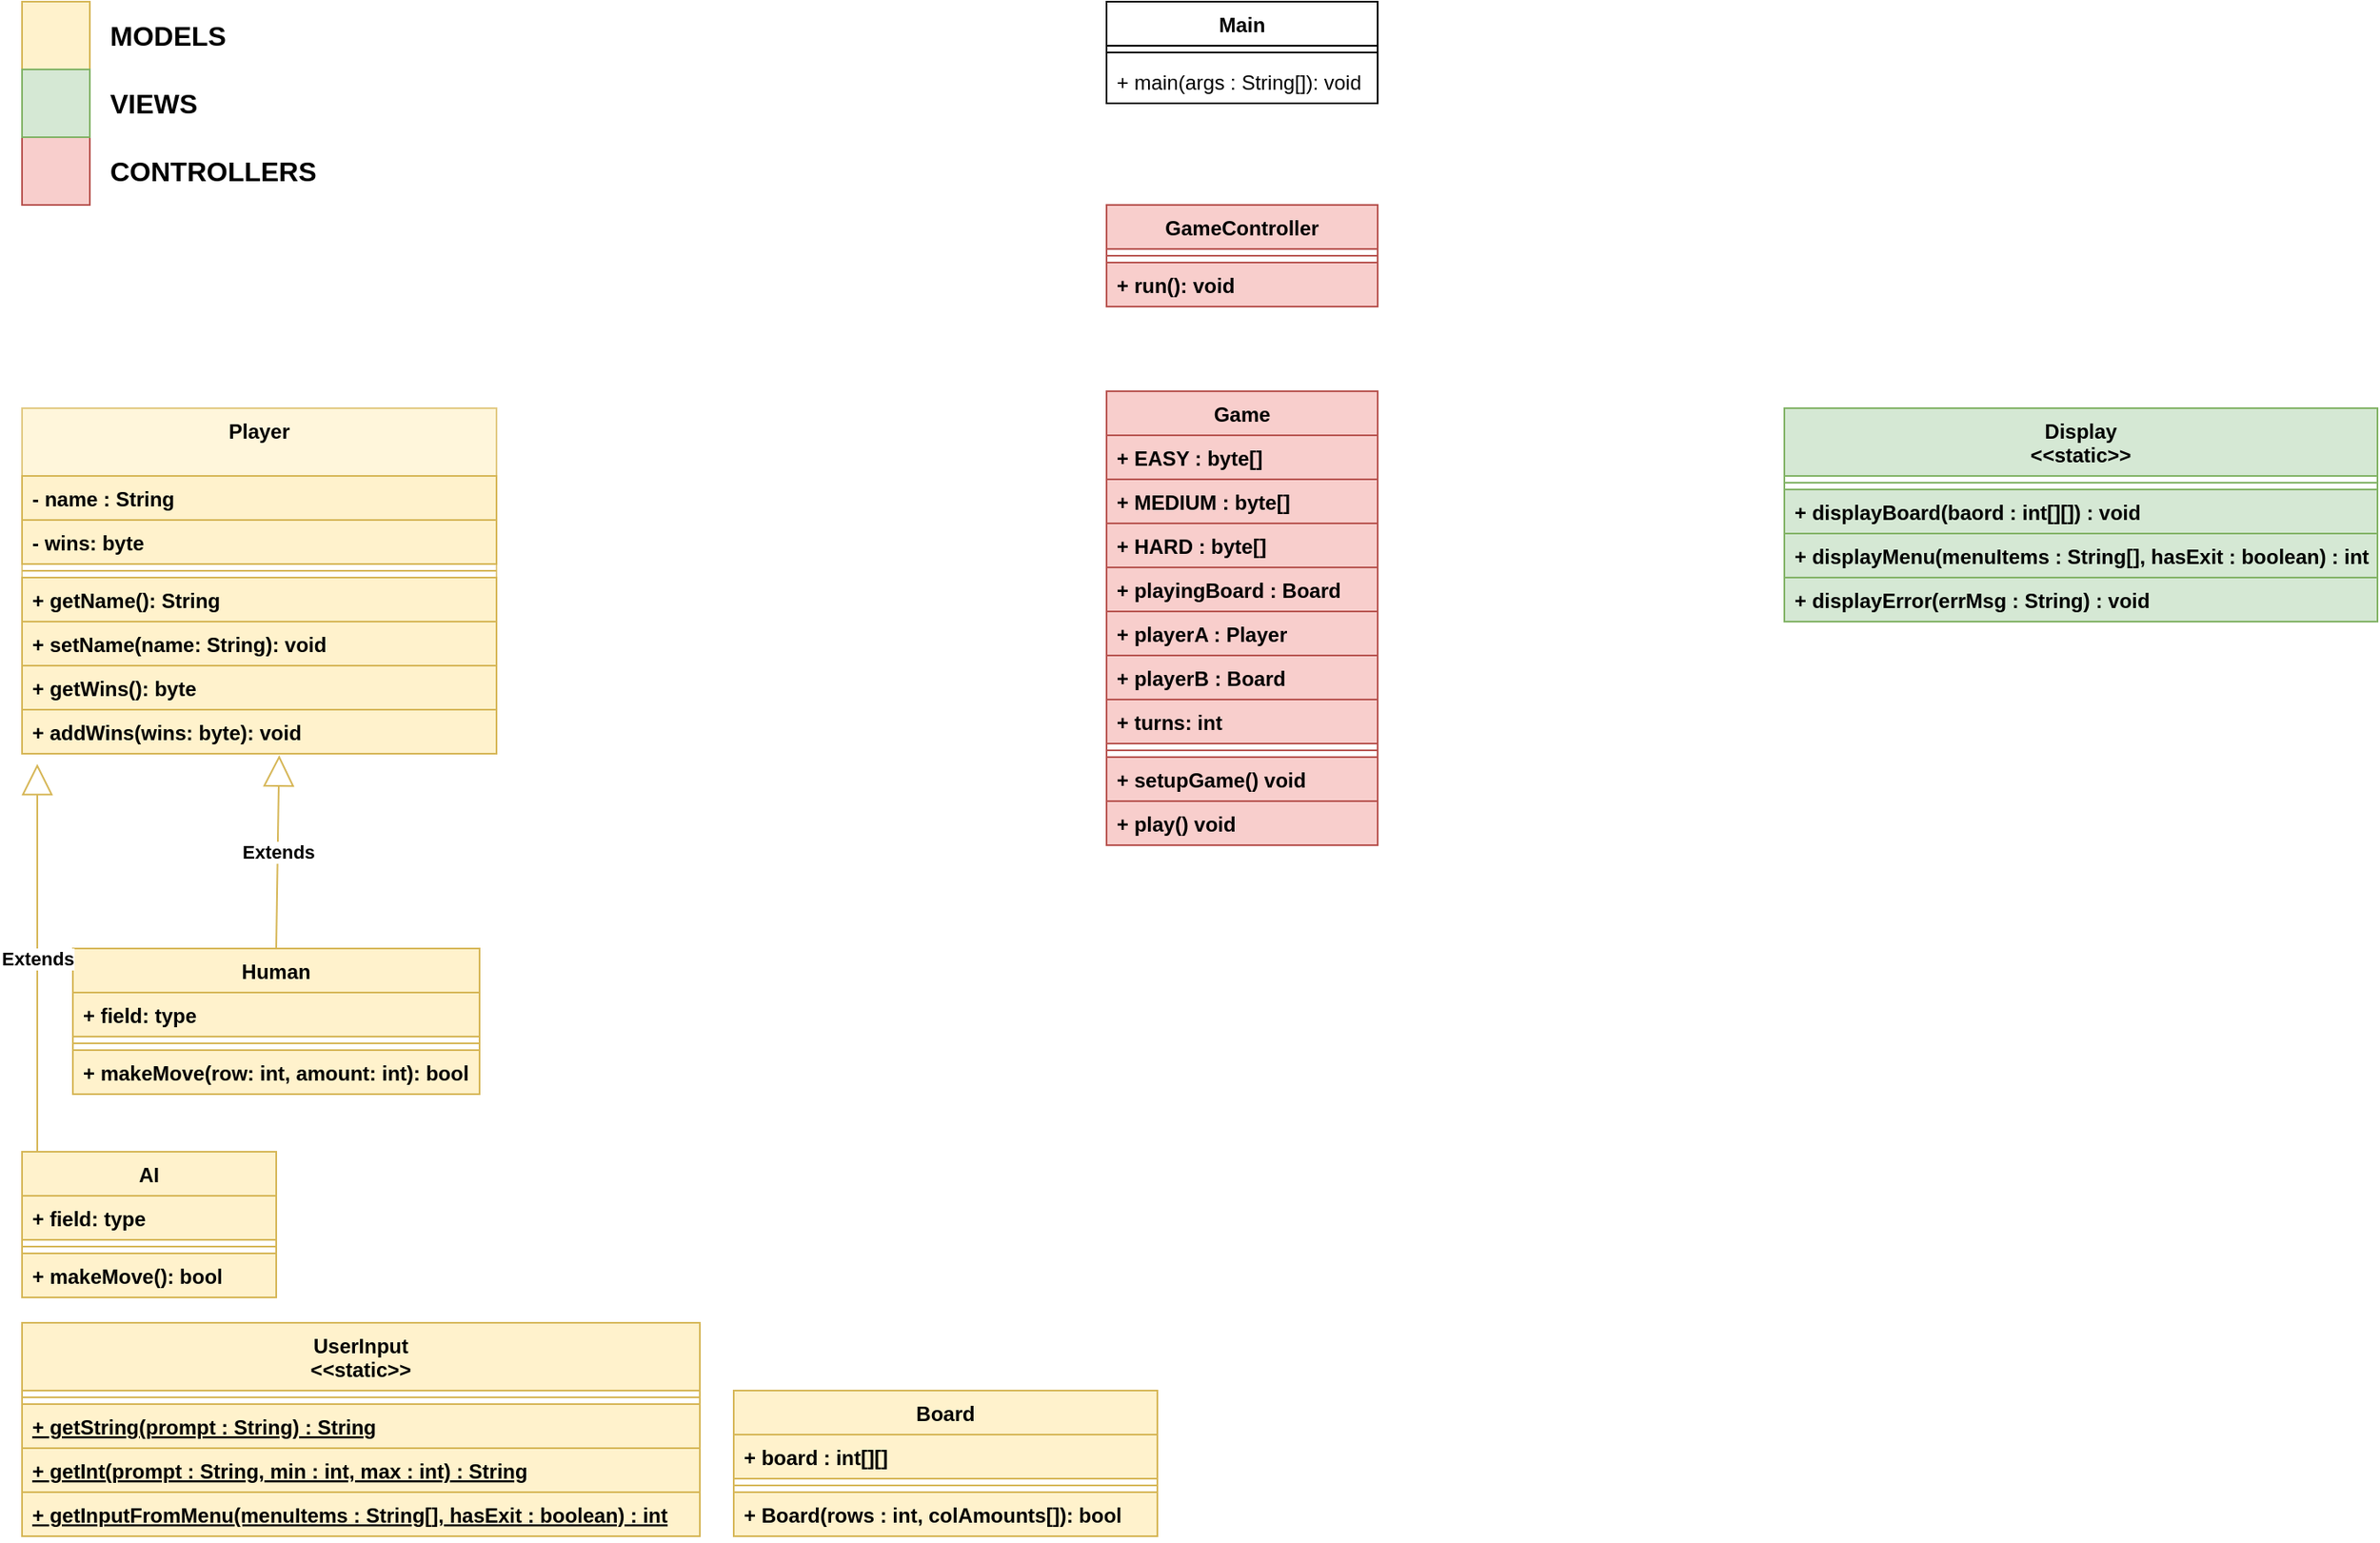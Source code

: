 <mxfile version="14.2.4" type="github">
  <diagram id="pWFZoJegDxwp1GIt3hyY" name="Page-1">
    <mxGraphModel dx="1221" dy="688" grid="1" gridSize="10" guides="1" tooltips="1" connect="1" arrows="1" fold="1" page="1" pageScale="1" pageWidth="1600" pageHeight="900" math="0" shadow="0">
      <root>
        <mxCell id="0" />
        <mxCell id="1" parent="0" />
        <mxCell id="VOlmGwm0vwUfIrTgHVUh-1" value="Main" style="swimlane;fontStyle=1;align=center;verticalAlign=top;childLayout=stackLayout;horizontal=1;startSize=26;horizontalStack=0;resizeParent=1;resizeParentMax=0;resizeLast=0;collapsible=1;marginBottom=0;" parent="1" vertex="1">
          <mxGeometry x="680" y="40" width="160" height="60" as="geometry" />
        </mxCell>
        <mxCell id="VOlmGwm0vwUfIrTgHVUh-3" value="" style="line;strokeWidth=1;fillColor=none;align=left;verticalAlign=middle;spacingTop=-1;spacingLeft=3;spacingRight=3;rotatable=0;labelPosition=right;points=[];portConstraint=eastwest;" parent="VOlmGwm0vwUfIrTgHVUh-1" vertex="1">
          <mxGeometry y="26" width="160" height="8" as="geometry" />
        </mxCell>
        <mxCell id="VOlmGwm0vwUfIrTgHVUh-4" value="+ main(args : String[]): void" style="text;strokeColor=none;fillColor=none;align=left;verticalAlign=top;spacingLeft=4;spacingRight=4;overflow=hidden;rotatable=0;points=[[0,0.5],[1,0.5]];portConstraint=eastwest;" parent="VOlmGwm0vwUfIrTgHVUh-1" vertex="1">
          <mxGeometry y="34" width="160" height="26" as="geometry" />
        </mxCell>
        <mxCell id="VOlmGwm0vwUfIrTgHVUh-5" value="GameController" style="swimlane;fontStyle=1;align=center;verticalAlign=top;childLayout=stackLayout;horizontal=1;startSize=26;horizontalStack=0;resizeParent=1;resizeParentMax=0;resizeLast=0;collapsible=1;marginBottom=0;fillColor=#f8cecc;strokeColor=#b85450;" parent="1" vertex="1">
          <mxGeometry x="680" y="160" width="160" height="60" as="geometry" />
        </mxCell>
        <mxCell id="VOlmGwm0vwUfIrTgHVUh-6" value="" style="line;strokeWidth=1;fillColor=#f8cecc;align=left;verticalAlign=middle;spacingTop=-1;spacingLeft=3;spacingRight=3;rotatable=0;labelPosition=right;points=[];portConstraint=eastwest;strokeColor=#b85450;fontStyle=1" parent="VOlmGwm0vwUfIrTgHVUh-5" vertex="1">
          <mxGeometry y="26" width="160" height="8" as="geometry" />
        </mxCell>
        <mxCell id="VOlmGwm0vwUfIrTgHVUh-7" value="+ run(): void" style="text;strokeColor=#b85450;fillColor=#f8cecc;align=left;verticalAlign=top;spacingLeft=4;spacingRight=4;overflow=hidden;rotatable=0;points=[[0,0.5],[1,0.5]];portConstraint=eastwest;fontStyle=1" parent="VOlmGwm0vwUfIrTgHVUh-5" vertex="1">
          <mxGeometry y="34" width="160" height="26" as="geometry" />
        </mxCell>
        <mxCell id="VOlmGwm0vwUfIrTgHVUh-8" value="Player" style="swimlane;fontStyle=1;align=center;verticalAlign=top;childLayout=stackLayout;horizontal=1;startSize=40;horizontalStack=0;resizeParent=1;resizeParentMax=0;resizeLast=0;collapsible=1;marginBottom=0;opacity=70;fillColor=#fff2cc;strokeColor=#d6b656;" parent="1" vertex="1">
          <mxGeometry x="40" y="280" width="280" height="204" as="geometry">
            <mxRectangle x="150" y="70" width="110" height="30" as="alternateBounds" />
          </mxGeometry>
        </mxCell>
        <mxCell id="VOlmGwm0vwUfIrTgHVUh-9" value="- name : String" style="text;align=left;verticalAlign=top;spacingLeft=4;spacingRight=4;overflow=hidden;rotatable=0;points=[[0,0.5],[1,0.5]];portConstraint=eastwest;fillColor=#fff2cc;strokeColor=#d6b656;fontStyle=1" parent="VOlmGwm0vwUfIrTgHVUh-8" vertex="1">
          <mxGeometry y="40" width="280" height="26" as="geometry" />
        </mxCell>
        <mxCell id="VOlmGwm0vwUfIrTgHVUh-10" value="- wins: byte" style="text;align=left;verticalAlign=top;spacingLeft=4;spacingRight=4;overflow=hidden;rotatable=0;points=[[0,0.5],[1,0.5]];portConstraint=eastwest;fillColor=#fff2cc;strokeColor=#d6b656;fontStyle=1" parent="VOlmGwm0vwUfIrTgHVUh-8" vertex="1">
          <mxGeometry y="66" width="280" height="26" as="geometry" />
        </mxCell>
        <mxCell id="VOlmGwm0vwUfIrTgHVUh-11" value="" style="line;strokeWidth=1;align=left;verticalAlign=middle;spacingTop=-1;spacingLeft=3;spacingRight=3;rotatable=0;labelPosition=right;points=[];portConstraint=eastwest;fillColor=#fff2cc;strokeColor=#d6b656;fontStyle=1" parent="VOlmGwm0vwUfIrTgHVUh-8" vertex="1">
          <mxGeometry y="92" width="280" height="8" as="geometry" />
        </mxCell>
        <mxCell id="VOlmGwm0vwUfIrTgHVUh-12" value="+ getName(): String" style="text;align=left;verticalAlign=top;spacingLeft=4;spacingRight=4;overflow=hidden;rotatable=0;points=[[0,0.5],[1,0.5]];portConstraint=eastwest;fillColor=#fff2cc;strokeColor=#d6b656;fontStyle=1" parent="VOlmGwm0vwUfIrTgHVUh-8" vertex="1">
          <mxGeometry y="100" width="280" height="26" as="geometry" />
        </mxCell>
        <mxCell id="VOlmGwm0vwUfIrTgHVUh-13" value="+ setName(name: String): void" style="text;align=left;verticalAlign=top;spacingLeft=4;spacingRight=4;overflow=hidden;rotatable=0;points=[[0,0.5],[1,0.5]];portConstraint=eastwest;fillColor=#fff2cc;strokeColor=#d6b656;fontStyle=1" parent="VOlmGwm0vwUfIrTgHVUh-8" vertex="1">
          <mxGeometry y="126" width="280" height="26" as="geometry" />
        </mxCell>
        <mxCell id="VOlmGwm0vwUfIrTgHVUh-14" value="+ getWins(): byte" style="text;align=left;verticalAlign=top;spacingLeft=4;spacingRight=4;overflow=hidden;rotatable=0;points=[[0,0.5],[1,0.5]];portConstraint=eastwest;fillColor=#fff2cc;strokeColor=#d6b656;fontStyle=1" parent="VOlmGwm0vwUfIrTgHVUh-8" vertex="1">
          <mxGeometry y="152" width="280" height="26" as="geometry" />
        </mxCell>
        <mxCell id="VOlmGwm0vwUfIrTgHVUh-15" value="+ addWins(wins: byte): void" style="text;align=left;verticalAlign=top;spacingLeft=4;spacingRight=4;overflow=hidden;rotatable=0;points=[[0,0.5],[1,0.5]];portConstraint=eastwest;fillColor=#fff2cc;strokeColor=#d6b656;fontStyle=1" parent="VOlmGwm0vwUfIrTgHVUh-8" vertex="1">
          <mxGeometry y="178" width="280" height="26" as="geometry" />
        </mxCell>
        <mxCell id="VOlmGwm0vwUfIrTgHVUh-16" value="Human" style="swimlane;fontStyle=1;align=center;verticalAlign=top;childLayout=stackLayout;horizontal=1;startSize=26;horizontalStack=0;resizeParent=1;resizeParentMax=0;resizeLast=0;collapsible=1;marginBottom=0;fillColor=#fff2cc;strokeColor=#d6b656;" parent="1" vertex="1">
          <mxGeometry x="70" y="599" width="240" height="86" as="geometry" />
        </mxCell>
        <mxCell id="VOlmGwm0vwUfIrTgHVUh-17" value="+ field: type" style="text;align=left;verticalAlign=top;spacingLeft=4;spacingRight=4;overflow=hidden;rotatable=0;points=[[0,0.5],[1,0.5]];portConstraint=eastwest;fillColor=#fff2cc;strokeColor=#d6b656;fontStyle=1" parent="VOlmGwm0vwUfIrTgHVUh-16" vertex="1">
          <mxGeometry y="26" width="240" height="26" as="geometry" />
        </mxCell>
        <mxCell id="VOlmGwm0vwUfIrTgHVUh-18" value="" style="line;strokeWidth=1;align=left;verticalAlign=middle;spacingTop=-1;spacingLeft=3;spacingRight=3;rotatable=0;labelPosition=right;points=[];portConstraint=eastwest;fillColor=#fff2cc;strokeColor=#d6b656;fontStyle=1" parent="VOlmGwm0vwUfIrTgHVUh-16" vertex="1">
          <mxGeometry y="52" width="240" height="8" as="geometry" />
        </mxCell>
        <mxCell id="VOlmGwm0vwUfIrTgHVUh-19" value="+ makeMove(row: int, amount: int): bool" style="text;align=left;verticalAlign=top;spacingLeft=4;spacingRight=4;overflow=hidden;rotatable=0;points=[[0,0.5],[1,0.5]];portConstraint=eastwest;fillColor=#fff2cc;strokeColor=#d6b656;fontStyle=1" parent="VOlmGwm0vwUfIrTgHVUh-16" vertex="1">
          <mxGeometry y="60" width="240" height="26" as="geometry" />
        </mxCell>
        <mxCell id="VOlmGwm0vwUfIrTgHVUh-20" value="AI" style="swimlane;fontStyle=1;align=center;verticalAlign=top;childLayout=stackLayout;horizontal=1;startSize=26;horizontalStack=0;resizeParent=1;resizeParentMax=0;resizeLast=0;collapsible=1;marginBottom=0;fillColor=#fff2cc;strokeColor=#d6b656;" parent="1" vertex="1">
          <mxGeometry x="40" y="719" width="150" height="86" as="geometry" />
        </mxCell>
        <mxCell id="VOlmGwm0vwUfIrTgHVUh-21" value="+ field: type" style="text;align=left;verticalAlign=top;spacingLeft=4;spacingRight=4;overflow=hidden;rotatable=0;points=[[0,0.5],[1,0.5]];portConstraint=eastwest;fillColor=#fff2cc;strokeColor=#d6b656;fontStyle=1" parent="VOlmGwm0vwUfIrTgHVUh-20" vertex="1">
          <mxGeometry y="26" width="150" height="26" as="geometry" />
        </mxCell>
        <mxCell id="VOlmGwm0vwUfIrTgHVUh-22" value="" style="line;strokeWidth=1;align=left;verticalAlign=middle;spacingTop=-1;spacingLeft=3;spacingRight=3;rotatable=0;labelPosition=right;points=[];portConstraint=eastwest;fillColor=#fff2cc;strokeColor=#d6b656;fontStyle=1" parent="VOlmGwm0vwUfIrTgHVUh-20" vertex="1">
          <mxGeometry y="52" width="150" height="8" as="geometry" />
        </mxCell>
        <mxCell id="VOlmGwm0vwUfIrTgHVUh-23" value="+ makeMove(): bool" style="text;align=left;verticalAlign=top;spacingLeft=4;spacingRight=4;overflow=hidden;rotatable=0;points=[[0,0.5],[1,0.5]];portConstraint=eastwest;fillColor=#fff2cc;strokeColor=#d6b656;fontStyle=1" parent="VOlmGwm0vwUfIrTgHVUh-20" vertex="1">
          <mxGeometry y="60" width="150" height="26" as="geometry" />
        </mxCell>
        <mxCell id="VOlmGwm0vwUfIrTgHVUh-24" value="Extends" style="endArrow=block;endSize=16;endFill=0;html=1;exitX=0.5;exitY=0;exitDx=0;exitDy=0;fillColor=#fff2cc;strokeColor=#d6b656;fontStyle=1;entryX=0.542;entryY=1.034;entryDx=0;entryDy=0;entryPerimeter=0;" parent="1" source="VOlmGwm0vwUfIrTgHVUh-16" target="VOlmGwm0vwUfIrTgHVUh-15" edge="1">
          <mxGeometry width="160" relative="1" as="geometry">
            <mxPoint x="590" y="689" as="sourcePoint" />
            <mxPoint x="190" y="529" as="targetPoint" />
          </mxGeometry>
        </mxCell>
        <mxCell id="VOlmGwm0vwUfIrTgHVUh-25" value="Extends" style="endArrow=block;endSize=16;endFill=0;html=1;fillColor=#fff2cc;strokeColor=#d6b656;fontStyle=1;" parent="1" edge="1">
          <mxGeometry width="160" relative="1" as="geometry">
            <mxPoint x="49" y="719" as="sourcePoint" />
            <mxPoint x="49" y="490" as="targetPoint" />
          </mxGeometry>
        </mxCell>
        <mxCell id="A1Wu_YWmdqcW-C_5wV94-1" value="" style="rounded=0;whiteSpace=wrap;html=1;fillColor=#fff2cc;strokeColor=#d6b656;" vertex="1" parent="1">
          <mxGeometry x="40" y="40" width="40" height="40" as="geometry" />
        </mxCell>
        <mxCell id="A1Wu_YWmdqcW-C_5wV94-3" value="&lt;div&gt;&lt;b&gt;&lt;font style=&quot;font-size: 16px&quot;&gt;MODELS&lt;/font&gt;&lt;/b&gt;&lt;/div&gt;" style="text;html=1;strokeColor=none;fillColor=none;align=left;verticalAlign=middle;whiteSpace=wrap;rounded=0;" vertex="1" parent="1">
          <mxGeometry x="90" y="45" width="40" height="30" as="geometry" />
        </mxCell>
        <mxCell id="A1Wu_YWmdqcW-C_5wV94-4" value="" style="rounded=0;whiteSpace=wrap;html=1;fillColor=#f8cecc;strokeColor=#b85450;" vertex="1" parent="1">
          <mxGeometry x="40" y="120" width="40" height="40" as="geometry" />
        </mxCell>
        <mxCell id="A1Wu_YWmdqcW-C_5wV94-5" value="&lt;div&gt;&lt;b&gt;&lt;font style=&quot;font-size: 16px&quot;&gt;CONTROLLERS&lt;/font&gt;&lt;/b&gt;&lt;/div&gt;" style="text;html=1;strokeColor=none;fillColor=none;align=left;verticalAlign=middle;whiteSpace=wrap;rounded=0;" vertex="1" parent="1">
          <mxGeometry x="90" y="125" width="40" height="30" as="geometry" />
        </mxCell>
        <mxCell id="A1Wu_YWmdqcW-C_5wV94-6" value="UserInput&#xa;&lt;&lt;static&gt;&gt;" style="swimlane;fontStyle=1;align=center;verticalAlign=top;childLayout=stackLayout;horizontal=1;startSize=40;horizontalStack=0;resizeParent=1;resizeParentMax=0;resizeLast=0;collapsible=1;marginBottom=0;fillColor=#fff2cc;strokeColor=#d6b656;" vertex="1" parent="1">
          <mxGeometry x="40" y="820" width="400" height="126" as="geometry" />
        </mxCell>
        <mxCell id="A1Wu_YWmdqcW-C_5wV94-7" value="" style="line;strokeWidth=1;fillColor=#fff2cc;align=left;verticalAlign=middle;spacingTop=-1;spacingLeft=3;spacingRight=3;rotatable=0;labelPosition=right;points=[];portConstraint=eastwest;strokeColor=#d6b656;fontStyle=1" vertex="1" parent="A1Wu_YWmdqcW-C_5wV94-6">
          <mxGeometry y="40" width="400" height="8" as="geometry" />
        </mxCell>
        <mxCell id="A1Wu_YWmdqcW-C_5wV94-8" value="+ getString(prompt : String) : String" style="text;strokeColor=#d6b656;fillColor=#fff2cc;align=left;verticalAlign=top;spacingLeft=4;spacingRight=4;overflow=hidden;rotatable=0;points=[[0,0.5],[1,0.5]];portConstraint=eastwest;fontStyle=5" vertex="1" parent="A1Wu_YWmdqcW-C_5wV94-6">
          <mxGeometry y="48" width="400" height="26" as="geometry" />
        </mxCell>
        <mxCell id="A1Wu_YWmdqcW-C_5wV94-10" value="+ getInt(prompt : String, min : int, max : int) : String" style="text;strokeColor=#d6b656;fillColor=#fff2cc;align=left;verticalAlign=top;spacingLeft=4;spacingRight=4;overflow=hidden;rotatable=0;points=[[0,0.5],[1,0.5]];portConstraint=eastwest;fontStyle=5" vertex="1" parent="A1Wu_YWmdqcW-C_5wV94-6">
          <mxGeometry y="74" width="400" height="26" as="geometry" />
        </mxCell>
        <mxCell id="A1Wu_YWmdqcW-C_5wV94-11" value="+ getInputFromMenu(menuItems : String[], hasExit : boolean) : int" style="text;strokeColor=#d6b656;fillColor=#fff2cc;align=left;verticalAlign=top;spacingLeft=4;spacingRight=4;overflow=hidden;rotatable=0;points=[[0,0.5],[1,0.5]];portConstraint=eastwest;fontStyle=5" vertex="1" parent="A1Wu_YWmdqcW-C_5wV94-6">
          <mxGeometry y="100" width="400" height="26" as="geometry" />
        </mxCell>
        <mxCell id="A1Wu_YWmdqcW-C_5wV94-15" value="" style="rounded=0;whiteSpace=wrap;html=1;fillColor=#d5e8d4;strokeColor=#82b366;" vertex="1" parent="1">
          <mxGeometry x="40" y="80" width="40" height="40" as="geometry" />
        </mxCell>
        <mxCell id="A1Wu_YWmdqcW-C_5wV94-16" value="&lt;div&gt;&lt;b&gt;&lt;font style=&quot;font-size: 16px&quot;&gt;VIEWS&lt;/font&gt;&lt;/b&gt;&lt;/div&gt;" style="text;html=1;strokeColor=none;fillColor=none;align=left;verticalAlign=middle;whiteSpace=wrap;rounded=0;" vertex="1" parent="1">
          <mxGeometry x="90" y="85" width="40" height="30" as="geometry" />
        </mxCell>
        <mxCell id="A1Wu_YWmdqcW-C_5wV94-19" value="Display&#xa;&lt;&lt;static&gt;&gt;" style="swimlane;fontStyle=1;align=center;verticalAlign=top;childLayout=stackLayout;horizontal=1;startSize=40;horizontalStack=0;resizeParent=1;resizeParentMax=0;resizeLast=0;collapsible=1;marginBottom=0;fillColor=#d5e8d4;strokeColor=#82b366;" vertex="1" parent="1">
          <mxGeometry x="1080" y="280" width="350" height="126" as="geometry" />
        </mxCell>
        <mxCell id="A1Wu_YWmdqcW-C_5wV94-20" value="" style="line;strokeWidth=1;fillColor=#d5e8d4;align=left;verticalAlign=middle;spacingTop=-1;spacingLeft=3;spacingRight=3;rotatable=0;labelPosition=right;points=[];portConstraint=eastwest;strokeColor=#82b366;fontStyle=1" vertex="1" parent="A1Wu_YWmdqcW-C_5wV94-19">
          <mxGeometry y="40" width="350" height="8" as="geometry" />
        </mxCell>
        <mxCell id="A1Wu_YWmdqcW-C_5wV94-21" value="+ displayBoard(baord : int[][]) : void" style="text;strokeColor=#82b366;fillColor=#d5e8d4;align=left;verticalAlign=top;spacingLeft=4;spacingRight=4;overflow=hidden;rotatable=0;points=[[0,0.5],[1,0.5]];portConstraint=eastwest;fontStyle=1" vertex="1" parent="A1Wu_YWmdqcW-C_5wV94-19">
          <mxGeometry y="48" width="350" height="26" as="geometry" />
        </mxCell>
        <mxCell id="A1Wu_YWmdqcW-C_5wV94-23" value="+ displayMenu(menuItems : String[], hasExit : boolean) : int" style="text;strokeColor=#82b366;fillColor=#d5e8d4;align=left;verticalAlign=top;spacingLeft=4;spacingRight=4;overflow=hidden;rotatable=0;points=[[0,0.5],[1,0.5]];portConstraint=eastwest;fontStyle=1" vertex="1" parent="A1Wu_YWmdqcW-C_5wV94-19">
          <mxGeometry y="74" width="350" height="26" as="geometry" />
        </mxCell>
        <mxCell id="A1Wu_YWmdqcW-C_5wV94-22" value="+ displayError(errMsg : String) : void" style="text;strokeColor=#82b366;fillColor=#d5e8d4;align=left;verticalAlign=top;spacingLeft=4;spacingRight=4;overflow=hidden;rotatable=0;points=[[0,0.5],[1,0.5]];portConstraint=eastwest;fontStyle=1" vertex="1" parent="A1Wu_YWmdqcW-C_5wV94-19">
          <mxGeometry y="100" width="350" height="26" as="geometry" />
        </mxCell>
        <mxCell id="A1Wu_YWmdqcW-C_5wV94-24" value="Board" style="swimlane;fontStyle=1;align=center;verticalAlign=top;childLayout=stackLayout;horizontal=1;startSize=26;horizontalStack=0;resizeParent=1;resizeParentMax=0;resizeLast=0;collapsible=1;marginBottom=0;fillColor=#fff2cc;strokeColor=#d6b656;" vertex="1" parent="1">
          <mxGeometry x="460" y="860" width="250" height="86" as="geometry" />
        </mxCell>
        <mxCell id="A1Wu_YWmdqcW-C_5wV94-25" value="+ board : int[][]" style="text;align=left;verticalAlign=top;spacingLeft=4;spacingRight=4;overflow=hidden;rotatable=0;points=[[0,0.5],[1,0.5]];portConstraint=eastwest;fillColor=#fff2cc;strokeColor=#d6b656;fontStyle=1" vertex="1" parent="A1Wu_YWmdqcW-C_5wV94-24">
          <mxGeometry y="26" width="250" height="26" as="geometry" />
        </mxCell>
        <mxCell id="A1Wu_YWmdqcW-C_5wV94-26" value="" style="line;strokeWidth=1;align=left;verticalAlign=middle;spacingTop=-1;spacingLeft=3;spacingRight=3;rotatable=0;labelPosition=right;points=[];portConstraint=eastwest;fillColor=#fff2cc;strokeColor=#d6b656;fontStyle=1" vertex="1" parent="A1Wu_YWmdqcW-C_5wV94-24">
          <mxGeometry y="52" width="250" height="8" as="geometry" />
        </mxCell>
        <mxCell id="A1Wu_YWmdqcW-C_5wV94-27" value="+ Board(rows : int, colAmounts[]): bool" style="text;align=left;verticalAlign=top;spacingLeft=4;spacingRight=4;overflow=hidden;rotatable=0;points=[[0,0.5],[1,0.5]];portConstraint=eastwest;fillColor=#fff2cc;strokeColor=#d6b656;fontStyle=1" vertex="1" parent="A1Wu_YWmdqcW-C_5wV94-24">
          <mxGeometry y="60" width="250" height="26" as="geometry" />
        </mxCell>
        <mxCell id="A1Wu_YWmdqcW-C_5wV94-29" value="Game" style="swimlane;fontStyle=1;align=center;verticalAlign=top;childLayout=stackLayout;horizontal=1;startSize=26;horizontalStack=0;resizeParent=1;resizeParentMax=0;resizeLast=0;collapsible=1;marginBottom=0;fillColor=#f8cecc;strokeColor=#b85450;" vertex="1" parent="1">
          <mxGeometry x="680" y="270" width="160" height="268" as="geometry" />
        </mxCell>
        <mxCell id="A1Wu_YWmdqcW-C_5wV94-33" value="+ EASY : byte[]" style="text;align=left;verticalAlign=top;spacingLeft=4;spacingRight=4;overflow=hidden;rotatable=0;points=[[0,0.5],[1,0.5]];portConstraint=eastwest;fillColor=#f8cecc;strokeColor=#b85450;fontStyle=1" vertex="1" parent="A1Wu_YWmdqcW-C_5wV94-29">
          <mxGeometry y="26" width="160" height="26" as="geometry" />
        </mxCell>
        <mxCell id="A1Wu_YWmdqcW-C_5wV94-34" value="+ MEDIUM : byte[]" style="text;align=left;verticalAlign=top;spacingLeft=4;spacingRight=4;overflow=hidden;rotatable=0;points=[[0,0.5],[1,0.5]];portConstraint=eastwest;fillColor=#f8cecc;strokeColor=#b85450;fontStyle=1" vertex="1" parent="A1Wu_YWmdqcW-C_5wV94-29">
          <mxGeometry y="52" width="160" height="26" as="geometry" />
        </mxCell>
        <mxCell id="A1Wu_YWmdqcW-C_5wV94-30" value="+ HARD : byte[]" style="text;align=left;verticalAlign=top;spacingLeft=4;spacingRight=4;overflow=hidden;rotatable=0;points=[[0,0.5],[1,0.5]];portConstraint=eastwest;fillColor=#f8cecc;strokeColor=#b85450;fontStyle=1" vertex="1" parent="A1Wu_YWmdqcW-C_5wV94-29">
          <mxGeometry y="78" width="160" height="26" as="geometry" />
        </mxCell>
        <mxCell id="A1Wu_YWmdqcW-C_5wV94-39" value="+ playingBoard : Board" style="text;align=left;verticalAlign=top;spacingLeft=4;spacingRight=4;overflow=hidden;rotatable=0;points=[[0,0.5],[1,0.5]];portConstraint=eastwest;fillColor=#f8cecc;strokeColor=#b85450;fontStyle=1" vertex="1" parent="A1Wu_YWmdqcW-C_5wV94-29">
          <mxGeometry y="104" width="160" height="26" as="geometry" />
        </mxCell>
        <mxCell id="A1Wu_YWmdqcW-C_5wV94-36" value="+ playerA : Player" style="text;align=left;verticalAlign=top;spacingLeft=4;spacingRight=4;overflow=hidden;rotatable=0;points=[[0,0.5],[1,0.5]];portConstraint=eastwest;fillColor=#f8cecc;strokeColor=#b85450;fontStyle=1" vertex="1" parent="A1Wu_YWmdqcW-C_5wV94-29">
          <mxGeometry y="130" width="160" height="26" as="geometry" />
        </mxCell>
        <mxCell id="A1Wu_YWmdqcW-C_5wV94-38" value="+ playerB : Board" style="text;align=left;verticalAlign=top;spacingLeft=4;spacingRight=4;overflow=hidden;rotatable=0;points=[[0,0.5],[1,0.5]];portConstraint=eastwest;fillColor=#f8cecc;strokeColor=#b85450;fontStyle=1" vertex="1" parent="A1Wu_YWmdqcW-C_5wV94-29">
          <mxGeometry y="156" width="160" height="26" as="geometry" />
        </mxCell>
        <mxCell id="A1Wu_YWmdqcW-C_5wV94-40" value="+ turns: int" style="text;align=left;verticalAlign=top;spacingLeft=4;spacingRight=4;overflow=hidden;rotatable=0;points=[[0,0.5],[1,0.5]];portConstraint=eastwest;fillColor=#f8cecc;strokeColor=#b85450;fontStyle=1" vertex="1" parent="A1Wu_YWmdqcW-C_5wV94-29">
          <mxGeometry y="182" width="160" height="26" as="geometry" />
        </mxCell>
        <mxCell id="A1Wu_YWmdqcW-C_5wV94-31" value="" style="line;strokeWidth=1;align=left;verticalAlign=middle;spacingTop=-1;spacingLeft=3;spacingRight=3;rotatable=0;labelPosition=right;points=[];portConstraint=eastwest;fillColor=#f8cecc;strokeColor=#b85450;fontStyle=1" vertex="1" parent="A1Wu_YWmdqcW-C_5wV94-29">
          <mxGeometry y="208" width="160" height="8" as="geometry" />
        </mxCell>
        <mxCell id="A1Wu_YWmdqcW-C_5wV94-35" value="+ setupGame() void" style="text;align=left;verticalAlign=top;spacingLeft=4;spacingRight=4;overflow=hidden;rotatable=0;points=[[0,0.5],[1,0.5]];portConstraint=eastwest;fillColor=#f8cecc;strokeColor=#b85450;fontStyle=1" vertex="1" parent="A1Wu_YWmdqcW-C_5wV94-29">
          <mxGeometry y="216" width="160" height="26" as="geometry" />
        </mxCell>
        <mxCell id="A1Wu_YWmdqcW-C_5wV94-37" value="+ play() void" style="text;align=left;verticalAlign=top;spacingLeft=4;spacingRight=4;overflow=hidden;rotatable=0;points=[[0,0.5],[1,0.5]];portConstraint=eastwest;fillColor=#f8cecc;strokeColor=#b85450;fontStyle=1" vertex="1" parent="A1Wu_YWmdqcW-C_5wV94-29">
          <mxGeometry y="242" width="160" height="26" as="geometry" />
        </mxCell>
      </root>
    </mxGraphModel>
  </diagram>
</mxfile>
